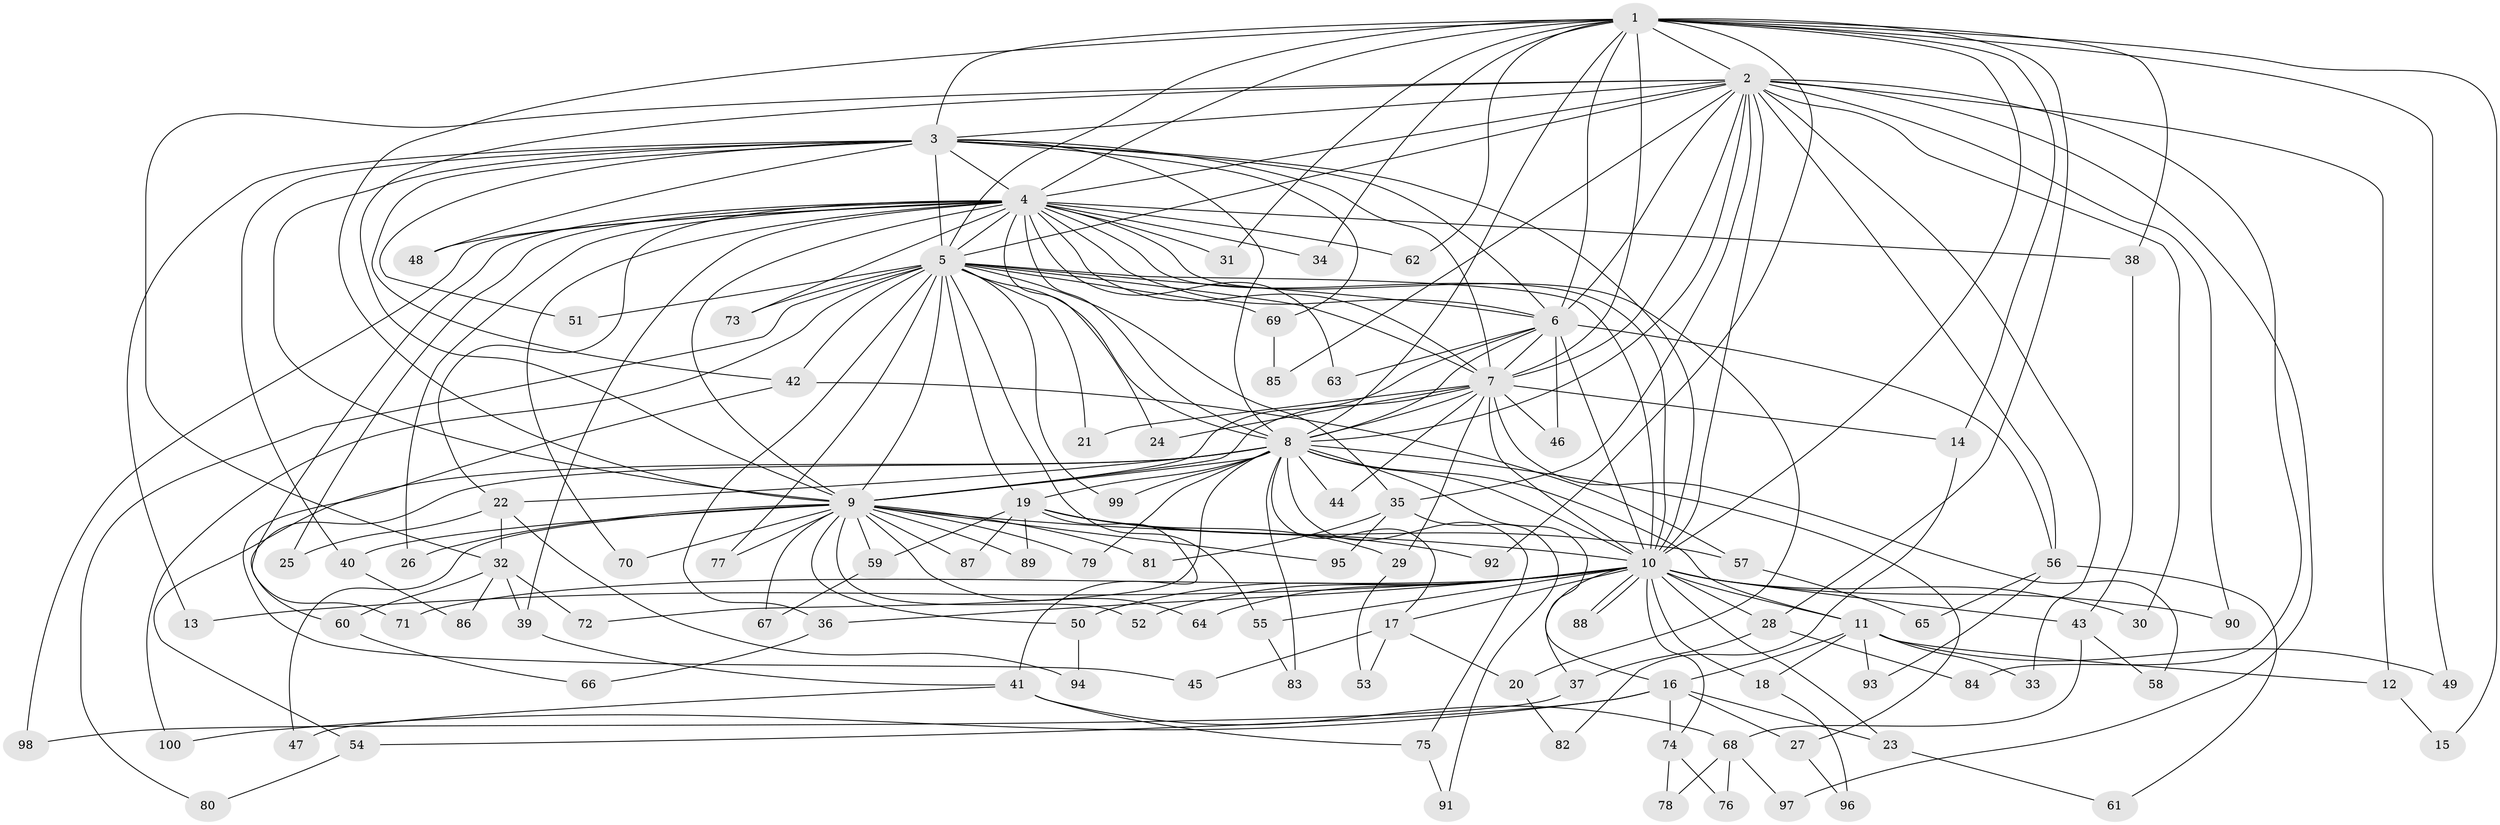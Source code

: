 // Generated by graph-tools (version 1.1) at 2025/11/02/21/25 10:11:07]
// undirected, 100 vertices, 225 edges
graph export_dot {
graph [start="1"]
  node [color=gray90,style=filled];
  1;
  2;
  3;
  4;
  5;
  6;
  7;
  8;
  9;
  10;
  11;
  12;
  13;
  14;
  15;
  16;
  17;
  18;
  19;
  20;
  21;
  22;
  23;
  24;
  25;
  26;
  27;
  28;
  29;
  30;
  31;
  32;
  33;
  34;
  35;
  36;
  37;
  38;
  39;
  40;
  41;
  42;
  43;
  44;
  45;
  46;
  47;
  48;
  49;
  50;
  51;
  52;
  53;
  54;
  55;
  56;
  57;
  58;
  59;
  60;
  61;
  62;
  63;
  64;
  65;
  66;
  67;
  68;
  69;
  70;
  71;
  72;
  73;
  74;
  75;
  76;
  77;
  78;
  79;
  80;
  81;
  82;
  83;
  84;
  85;
  86;
  87;
  88;
  89;
  90;
  91;
  92;
  93;
  94;
  95;
  96;
  97;
  98;
  99;
  100;
  1 -- 2;
  1 -- 3;
  1 -- 4;
  1 -- 5;
  1 -- 6;
  1 -- 7;
  1 -- 8;
  1 -- 9;
  1 -- 10;
  1 -- 14;
  1 -- 15;
  1 -- 28;
  1 -- 31;
  1 -- 34;
  1 -- 38;
  1 -- 49;
  1 -- 62;
  1 -- 92;
  2 -- 3;
  2 -- 4;
  2 -- 5;
  2 -- 6;
  2 -- 7;
  2 -- 8;
  2 -- 9;
  2 -- 10;
  2 -- 12;
  2 -- 30;
  2 -- 32;
  2 -- 33;
  2 -- 35;
  2 -- 56;
  2 -- 84;
  2 -- 85;
  2 -- 90;
  2 -- 97;
  3 -- 4;
  3 -- 5;
  3 -- 6;
  3 -- 7;
  3 -- 8;
  3 -- 9;
  3 -- 10;
  3 -- 13;
  3 -- 40;
  3 -- 42;
  3 -- 48;
  3 -- 51;
  3 -- 69;
  4 -- 5;
  4 -- 6;
  4 -- 7;
  4 -- 8;
  4 -- 9;
  4 -- 10;
  4 -- 20;
  4 -- 22;
  4 -- 24;
  4 -- 25;
  4 -- 26;
  4 -- 31;
  4 -- 34;
  4 -- 38;
  4 -- 39;
  4 -- 48;
  4 -- 62;
  4 -- 63;
  4 -- 70;
  4 -- 71;
  4 -- 73;
  4 -- 98;
  5 -- 6;
  5 -- 7;
  5 -- 8;
  5 -- 9;
  5 -- 10;
  5 -- 19;
  5 -- 21;
  5 -- 35;
  5 -- 36;
  5 -- 42;
  5 -- 51;
  5 -- 55;
  5 -- 69;
  5 -- 73;
  5 -- 77;
  5 -- 80;
  5 -- 99;
  5 -- 100;
  6 -- 7;
  6 -- 8;
  6 -- 9;
  6 -- 10;
  6 -- 46;
  6 -- 56;
  6 -- 63;
  7 -- 8;
  7 -- 9;
  7 -- 10;
  7 -- 14;
  7 -- 21;
  7 -- 24;
  7 -- 29;
  7 -- 44;
  7 -- 46;
  7 -- 58;
  8 -- 9;
  8 -- 10;
  8 -- 11;
  8 -- 16;
  8 -- 17;
  8 -- 19;
  8 -- 22;
  8 -- 27;
  8 -- 44;
  8 -- 54;
  8 -- 60;
  8 -- 72;
  8 -- 75;
  8 -- 79;
  8 -- 83;
  8 -- 99;
  9 -- 10;
  9 -- 26;
  9 -- 40;
  9 -- 47;
  9 -- 50;
  9 -- 52;
  9 -- 59;
  9 -- 64;
  9 -- 67;
  9 -- 70;
  9 -- 77;
  9 -- 79;
  9 -- 81;
  9 -- 87;
  9 -- 89;
  9 -- 95;
  10 -- 11;
  10 -- 13;
  10 -- 17;
  10 -- 18;
  10 -- 23;
  10 -- 28;
  10 -- 30;
  10 -- 36;
  10 -- 37;
  10 -- 43;
  10 -- 50;
  10 -- 52;
  10 -- 55;
  10 -- 64;
  10 -- 71;
  10 -- 74;
  10 -- 88;
  10 -- 88;
  10 -- 90;
  11 -- 12;
  11 -- 16;
  11 -- 18;
  11 -- 33;
  11 -- 49;
  11 -- 93;
  12 -- 15;
  14 -- 82;
  16 -- 23;
  16 -- 27;
  16 -- 54;
  16 -- 74;
  16 -- 100;
  17 -- 20;
  17 -- 45;
  17 -- 53;
  18 -- 96;
  19 -- 29;
  19 -- 41;
  19 -- 57;
  19 -- 59;
  19 -- 87;
  19 -- 89;
  19 -- 92;
  20 -- 82;
  22 -- 25;
  22 -- 32;
  22 -- 94;
  23 -- 61;
  27 -- 96;
  28 -- 37;
  28 -- 84;
  29 -- 53;
  32 -- 39;
  32 -- 60;
  32 -- 72;
  32 -- 86;
  35 -- 81;
  35 -- 91;
  35 -- 95;
  36 -- 66;
  37 -- 98;
  38 -- 43;
  39 -- 41;
  40 -- 86;
  41 -- 47;
  41 -- 68;
  41 -- 75;
  42 -- 45;
  42 -- 57;
  43 -- 58;
  43 -- 68;
  50 -- 94;
  54 -- 80;
  55 -- 83;
  56 -- 61;
  56 -- 65;
  56 -- 93;
  57 -- 65;
  59 -- 67;
  60 -- 66;
  68 -- 76;
  68 -- 78;
  68 -- 97;
  69 -- 85;
  74 -- 76;
  74 -- 78;
  75 -- 91;
}
